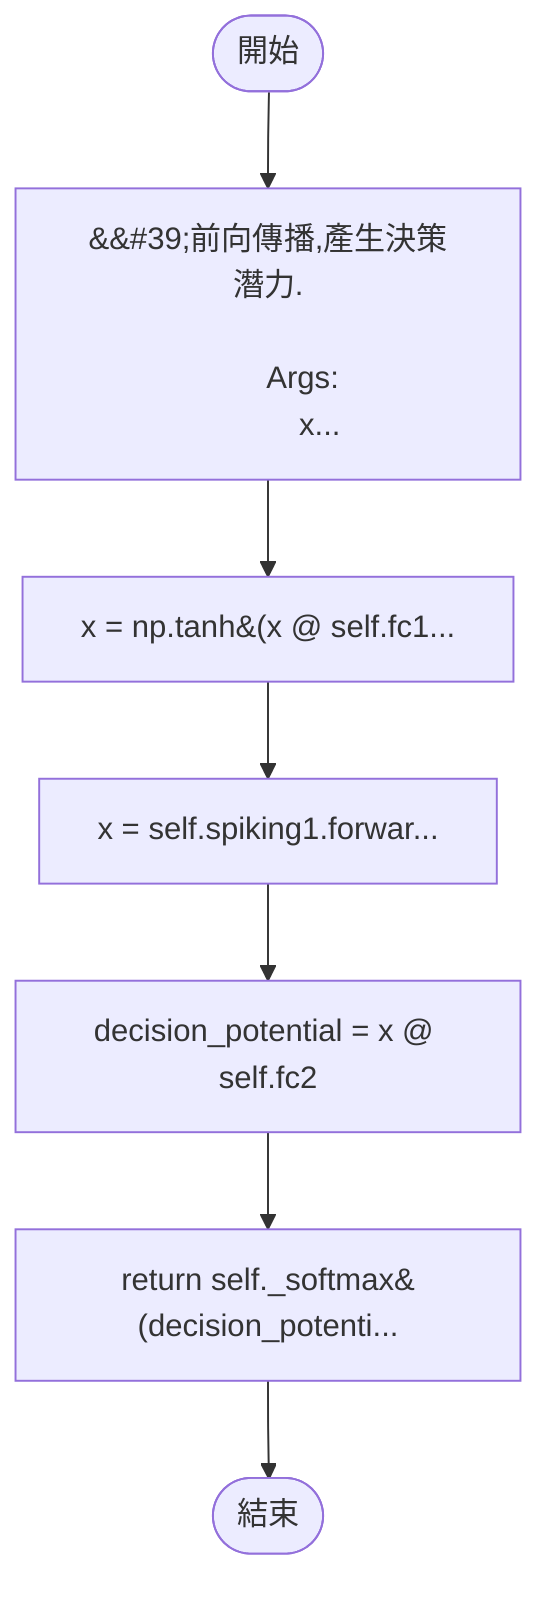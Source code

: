 flowchart TB
    n1([開始])
    n2([結束])
    n3[&amp;&#35;39;前向傳播,產生決策潛力.\n\n        Args:\n            x...]
    n4[x = np.tanh&#40;x @ self.fc1...]
    n5[x = self.spiking1.forwar...]
    n6[decision_potential = x @ self.fc2]
    n7[return self._softmax&#40;decision_potenti...]
    n1 --> n3
    n3 --> n4
    n4 --> n5
    n5 --> n6
    n6 --> n7
    n7 --> n2